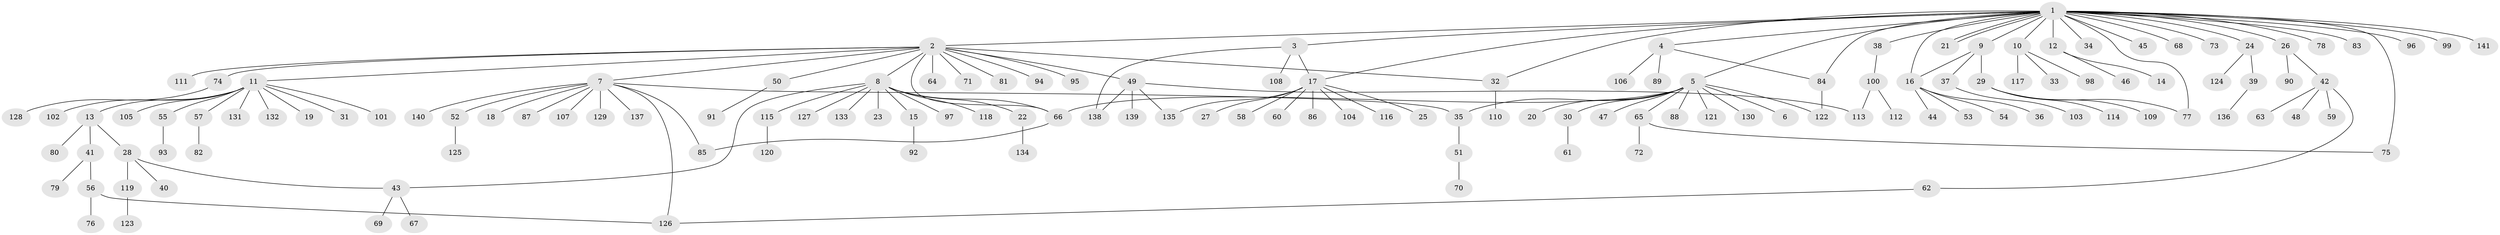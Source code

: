 // coarse degree distribution, {26: 0.00909090909090909, 13: 0.00909090909090909, 3: 0.08181818181818182, 11: 0.01818181818181818, 1: 0.6545454545454545, 12: 0.00909090909090909, 6: 0.00909090909090909, 10: 0.00909090909090909, 2: 0.14545454545454545, 4: 0.01818181818181818, 5: 0.02727272727272727, 9: 0.00909090909090909}
// Generated by graph-tools (version 1.1) at 2025/41/03/06/25 10:41:47]
// undirected, 141 vertices, 158 edges
graph export_dot {
graph [start="1"]
  node [color=gray90,style=filled];
  1;
  2;
  3;
  4;
  5;
  6;
  7;
  8;
  9;
  10;
  11;
  12;
  13;
  14;
  15;
  16;
  17;
  18;
  19;
  20;
  21;
  22;
  23;
  24;
  25;
  26;
  27;
  28;
  29;
  30;
  31;
  32;
  33;
  34;
  35;
  36;
  37;
  38;
  39;
  40;
  41;
  42;
  43;
  44;
  45;
  46;
  47;
  48;
  49;
  50;
  51;
  52;
  53;
  54;
  55;
  56;
  57;
  58;
  59;
  60;
  61;
  62;
  63;
  64;
  65;
  66;
  67;
  68;
  69;
  70;
  71;
  72;
  73;
  74;
  75;
  76;
  77;
  78;
  79;
  80;
  81;
  82;
  83;
  84;
  85;
  86;
  87;
  88;
  89;
  90;
  91;
  92;
  93;
  94;
  95;
  96;
  97;
  98;
  99;
  100;
  101;
  102;
  103;
  104;
  105;
  106;
  107;
  108;
  109;
  110;
  111;
  112;
  113;
  114;
  115;
  116;
  117;
  118;
  119;
  120;
  121;
  122;
  123;
  124;
  125;
  126;
  127;
  128;
  129;
  130;
  131;
  132;
  133;
  134;
  135;
  136;
  137;
  138;
  139;
  140;
  141;
  1 -- 2;
  1 -- 3;
  1 -- 4;
  1 -- 5;
  1 -- 9;
  1 -- 10;
  1 -- 12;
  1 -- 16;
  1 -- 17;
  1 -- 21;
  1 -- 21;
  1 -- 24;
  1 -- 26;
  1 -- 32;
  1 -- 34;
  1 -- 38;
  1 -- 45;
  1 -- 68;
  1 -- 73;
  1 -- 75;
  1 -- 77;
  1 -- 78;
  1 -- 83;
  1 -- 84;
  1 -- 96;
  1 -- 99;
  1 -- 141;
  2 -- 7;
  2 -- 8;
  2 -- 11;
  2 -- 32;
  2 -- 49;
  2 -- 50;
  2 -- 64;
  2 -- 66;
  2 -- 71;
  2 -- 74;
  2 -- 81;
  2 -- 94;
  2 -- 95;
  2 -- 111;
  3 -- 17;
  3 -- 108;
  3 -- 138;
  4 -- 84;
  4 -- 89;
  4 -- 106;
  5 -- 6;
  5 -- 20;
  5 -- 30;
  5 -- 35;
  5 -- 47;
  5 -- 65;
  5 -- 66;
  5 -- 88;
  5 -- 121;
  5 -- 122;
  5 -- 130;
  7 -- 18;
  7 -- 35;
  7 -- 52;
  7 -- 85;
  7 -- 87;
  7 -- 107;
  7 -- 126;
  7 -- 129;
  7 -- 137;
  7 -- 140;
  8 -- 15;
  8 -- 22;
  8 -- 23;
  8 -- 43;
  8 -- 66;
  8 -- 97;
  8 -- 115;
  8 -- 118;
  8 -- 127;
  8 -- 133;
  9 -- 16;
  9 -- 29;
  9 -- 37;
  10 -- 33;
  10 -- 98;
  10 -- 117;
  11 -- 13;
  11 -- 19;
  11 -- 31;
  11 -- 55;
  11 -- 57;
  11 -- 101;
  11 -- 102;
  11 -- 105;
  11 -- 131;
  11 -- 132;
  12 -- 14;
  12 -- 46;
  13 -- 28;
  13 -- 41;
  13 -- 80;
  15 -- 92;
  16 -- 36;
  16 -- 44;
  16 -- 53;
  16 -- 54;
  17 -- 25;
  17 -- 27;
  17 -- 58;
  17 -- 60;
  17 -- 86;
  17 -- 104;
  17 -- 116;
  17 -- 135;
  22 -- 134;
  24 -- 39;
  24 -- 124;
  26 -- 42;
  26 -- 90;
  28 -- 40;
  28 -- 43;
  28 -- 119;
  29 -- 77;
  29 -- 109;
  29 -- 114;
  30 -- 61;
  32 -- 110;
  35 -- 51;
  37 -- 103;
  38 -- 100;
  39 -- 136;
  41 -- 56;
  41 -- 79;
  42 -- 48;
  42 -- 59;
  42 -- 62;
  42 -- 63;
  43 -- 67;
  43 -- 69;
  49 -- 113;
  49 -- 135;
  49 -- 138;
  49 -- 139;
  50 -- 91;
  51 -- 70;
  52 -- 125;
  55 -- 93;
  56 -- 76;
  56 -- 126;
  57 -- 82;
  62 -- 126;
  65 -- 72;
  65 -- 75;
  66 -- 85;
  74 -- 128;
  84 -- 122;
  100 -- 112;
  100 -- 113;
  115 -- 120;
  119 -- 123;
}
